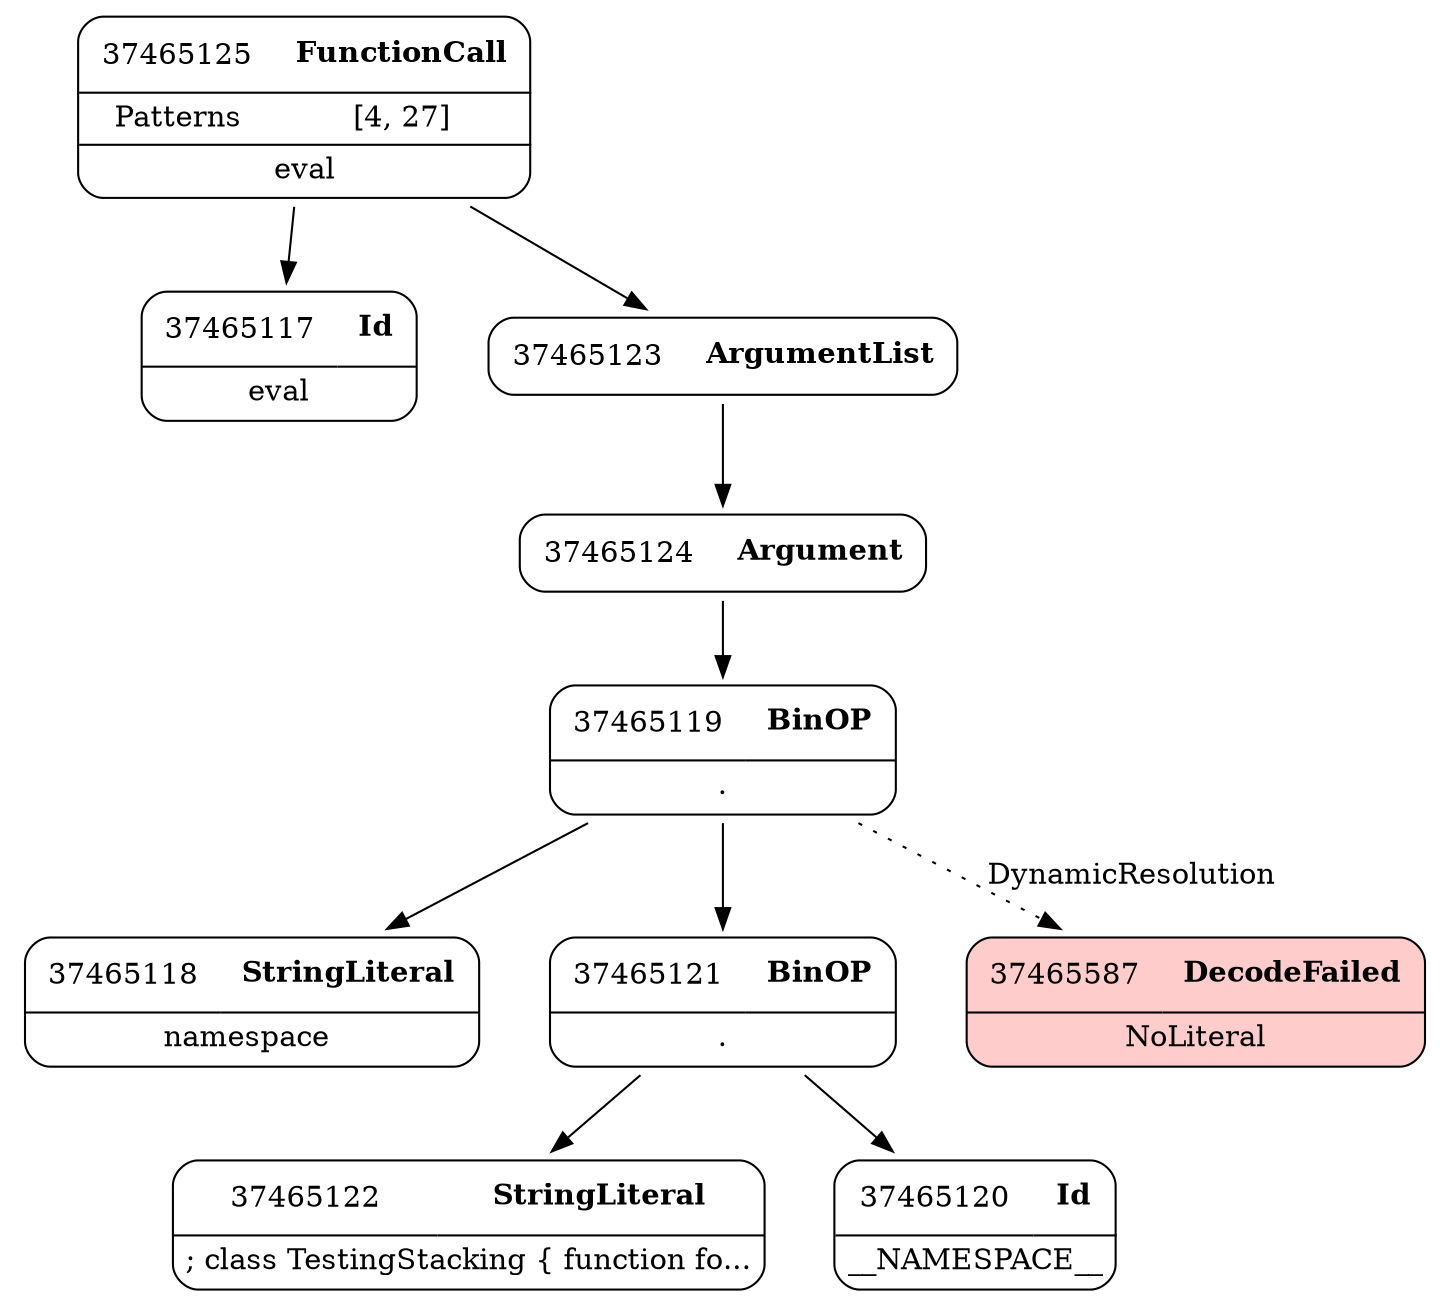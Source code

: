 digraph ast {
node [shape=none];
37465119 [label=<<TABLE border='1' cellspacing='0' cellpadding='10' style='rounded' ><TR><TD border='0'>37465119</TD><TD border='0'><B>BinOP</B></TD></TR><HR/><TR><TD border='0' cellpadding='5' colspan='2'>.</TD></TR></TABLE>>];
37465119 -> 37465118 [weight=2];
37465119 -> 37465121 [weight=2];
37465119 -> 37465587 [style=dotted,label=DynamicResolution];
37465118 [label=<<TABLE border='1' cellspacing='0' cellpadding='10' style='rounded' ><TR><TD border='0'>37465118</TD><TD border='0'><B>StringLiteral</B></TD></TR><HR/><TR><TD border='0' cellpadding='5' colspan='2'>namespace </TD></TR></TABLE>>];
37465117 [label=<<TABLE border='1' cellspacing='0' cellpadding='10' style='rounded' ><TR><TD border='0'>37465117</TD><TD border='0'><B>Id</B></TD></TR><HR/><TR><TD border='0' cellpadding='5' colspan='2'>eval</TD></TR></TABLE>>];
37465123 [label=<<TABLE border='1' cellspacing='0' cellpadding='10' style='rounded' ><TR><TD border='0'>37465123</TD><TD border='0'><B>ArgumentList</B></TD></TR></TABLE>>];
37465123 -> 37465124 [weight=2];
37465587 [label=<<TABLE border='1' cellspacing='0' cellpadding='10' style='rounded' bgcolor='#FFCCCC' ><TR><TD border='0'>37465587</TD><TD border='0'><B>DecodeFailed</B></TD></TR><HR/><TR><TD border='0' cellpadding='5' colspan='2'>NoLiteral</TD></TR></TABLE>>];
37465122 [label=<<TABLE border='1' cellspacing='0' cellpadding='10' style='rounded' ><TR><TD border='0'>37465122</TD><TD border='0'><B>StringLiteral</B></TD></TR><HR/><TR><TD border='0' cellpadding='5' colspan='2'>; class TestingStacking { function fo...</TD></TR></TABLE>>];
37465121 [label=<<TABLE border='1' cellspacing='0' cellpadding='10' style='rounded' ><TR><TD border='0'>37465121</TD><TD border='0'><B>BinOP</B></TD></TR><HR/><TR><TD border='0' cellpadding='5' colspan='2'>.</TD></TR></TABLE>>];
37465121 -> 37465120 [weight=2];
37465121 -> 37465122 [weight=2];
37465120 [label=<<TABLE border='1' cellspacing='0' cellpadding='10' style='rounded' ><TR><TD border='0'>37465120</TD><TD border='0'><B>Id</B></TD></TR><HR/><TR><TD border='0' cellpadding='5' colspan='2'>__NAMESPACE__</TD></TR></TABLE>>];
37465125 [label=<<TABLE border='1' cellspacing='0' cellpadding='10' style='rounded' ><TR><TD border='0'>37465125</TD><TD border='0'><B>FunctionCall</B></TD></TR><HR/><TR><TD border='0' cellpadding='5'>Patterns</TD><TD border='0' cellpadding='5'>[4, 27]</TD></TR><HR/><TR><TD border='0' cellpadding='5' colspan='2'>eval</TD></TR></TABLE>>];
37465125 -> 37465117 [weight=2];
37465125 -> 37465123 [weight=2];
37465124 [label=<<TABLE border='1' cellspacing='0' cellpadding='10' style='rounded' ><TR><TD border='0'>37465124</TD><TD border='0'><B>Argument</B></TD></TR></TABLE>>];
37465124 -> 37465119 [weight=2];
}
